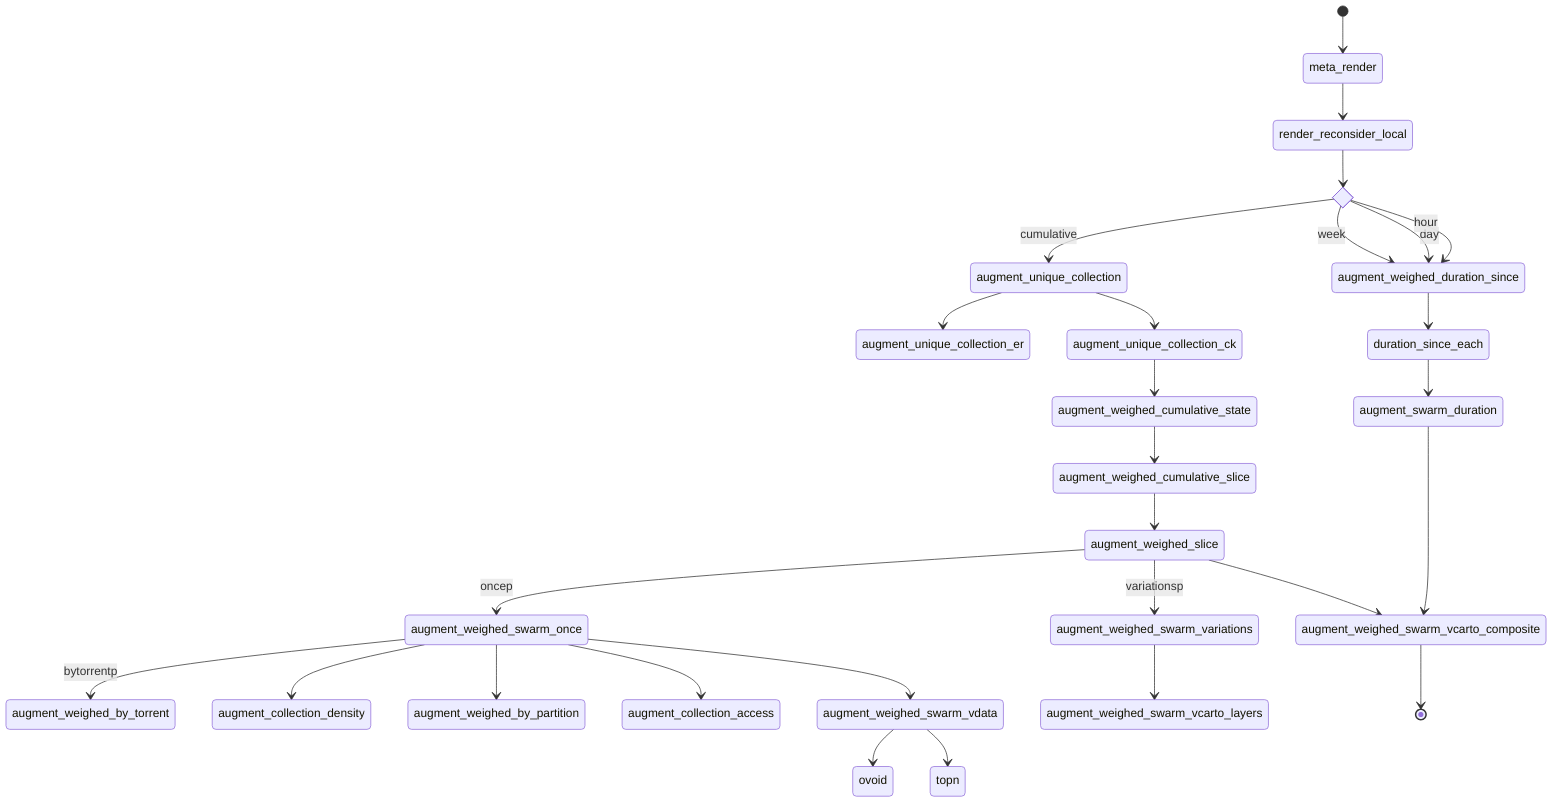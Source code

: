 stateDiagram-v2
    [*] --> meta_render
    meta_render --> render_reconsider_local
    state if_state<<choice>>

    render_reconsider_local --> if_state
    if_state --> augment_unique_collection : cumulative
    augment_unique_collection --> augment_unique_collection_er
    augment_unique_collection --> augment_unique_collection_ck
    augment_unique_collection_ck --> augment_weighed_cumulative_state
    augment_weighed_cumulative_state --> augment_weighed_cumulative_slice
    augment_weighed_cumulative_slice --> augment_weighed_slice

    augment_weighed_slice --> augment_weighed_swarm_once : oncep
    augment_weighed_swarm_once --> augment_weighed_by_torrent : bytorrentp    
    augment_weighed_swarm_once --> augment_collection_density
    augment_weighed_swarm_once --> augment_weighed_by_partition
    augment_weighed_swarm_once --> augment_collection_access
    augment_weighed_swarm_once --> augment_weighed_swarm_vdata 
    augment_weighed_swarm_vdata --> ovoid
    augment_weighed_swarm_vdata --> topn

    augment_weighed_slice --> augment_weighed_swarm_variations : variationsp
    augment_weighed_swarm_variations --> augment_weighed_swarm_vcarto_layers
    
    augment_weighed_slice --> augment_weighed_swarm_vcarto_composite

    if_state --> augment_weighed_duration_since: week
    if_state --> augment_weighed_duration_since: day
    if_state --> augment_weighed_duration_since: hour
    augment_weighed_duration_since --> duration_since_each
    duration_since_each --> augment_swarm_duration
    augment_swarm_duration --> augment_weighed_swarm_vcarto_composite
    augment_weighed_swarm_vcarto_composite --> [*]
